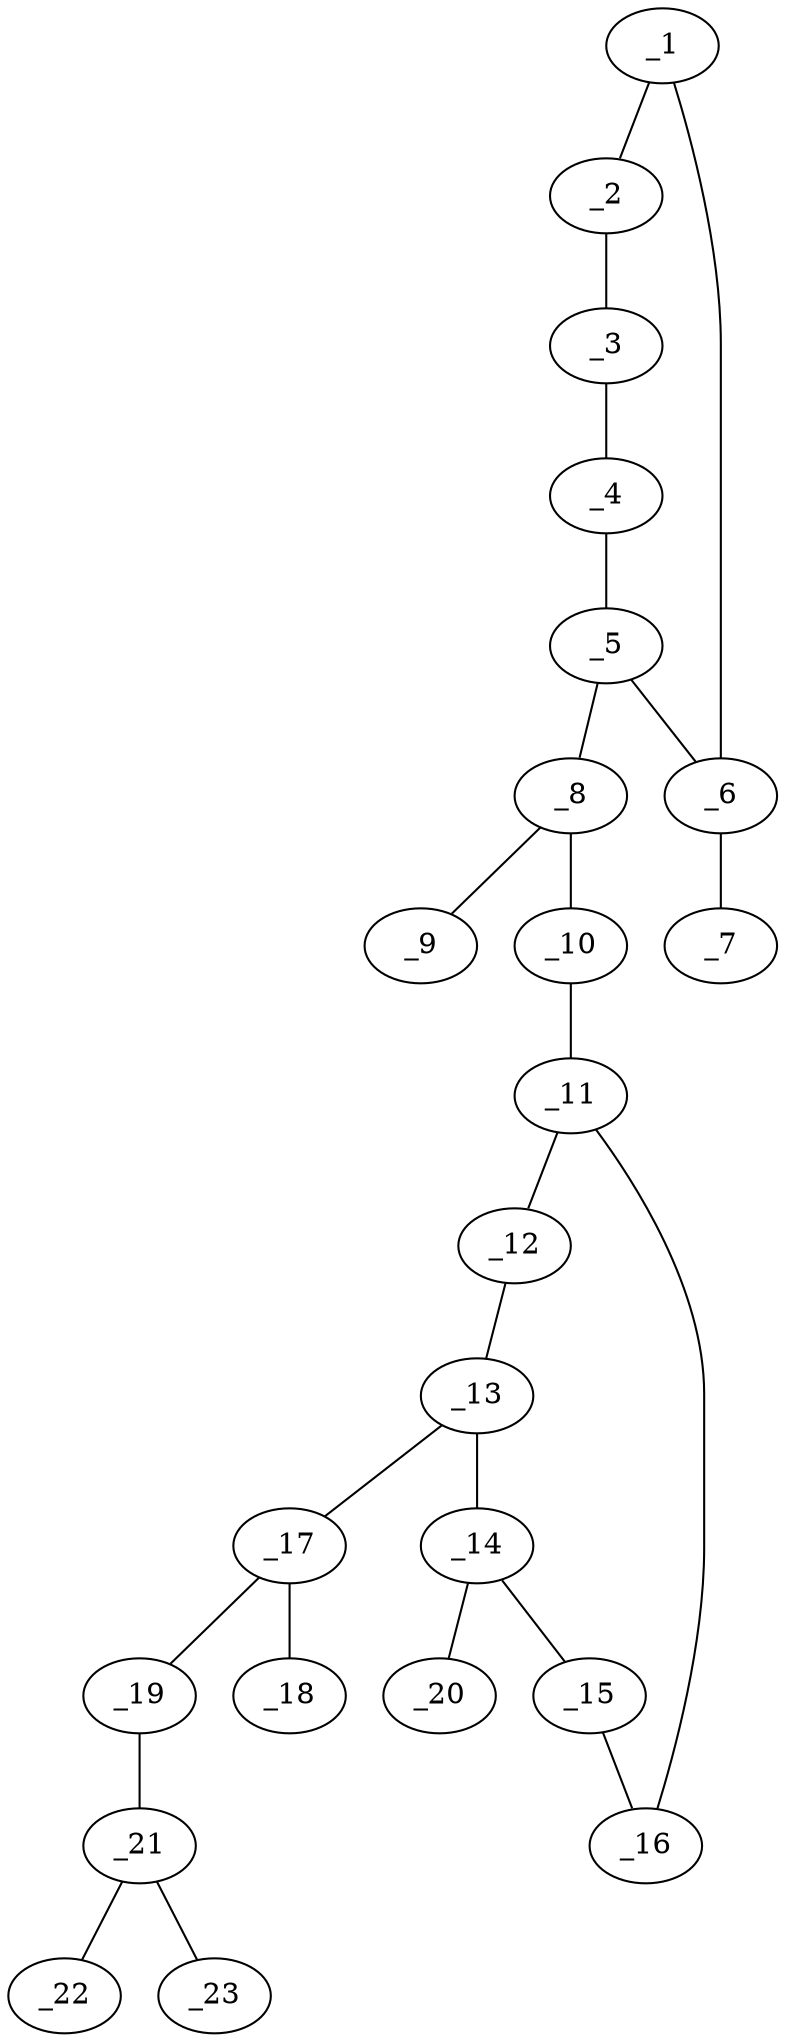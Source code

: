 graph molid615985 {
	_1	 [charge=0,
		chem=2,
		symbol="O  ",
		x="7.1961",
		y="-4"];
	_2	 [charge=0,
		chem=1,
		symbol="C  ",
		x="8.0622",
		y="-3.5"];
	_1 -- _2	 [valence=1];
	_6	 [charge=0,
		chem=1,
		symbol="C  ",
		x="6.3301",
		y="-3.5"];
	_1 -- _6	 [valence=1];
	_3	 [charge=0,
		chem=1,
		symbol="C  ",
		x="8.0622",
		y="-2.5"];
	_2 -- _3	 [valence=1];
	_4	 [charge=0,
		chem=5,
		symbol="S  ",
		x="7.1961",
		y="-2"];
	_3 -- _4	 [valence=1];
	_5	 [charge=0,
		chem=1,
		symbol="C  ",
		x="6.3301",
		y="-2.5"];
	_4 -- _5	 [valence=1];
	_5 -- _6	 [valence=2];
	_8	 [charge=0,
		chem=1,
		symbol="C  ",
		x="5.4641",
		y="-2"];
	_5 -- _8	 [valence=1];
	_7	 [charge=0,
		chem=1,
		symbol="C  ",
		x="5.4641",
		y="-4"];
	_6 -- _7	 [valence=1];
	_9	 [charge=0,
		chem=2,
		symbol="O  ",
		x="4.5981",
		y="-2.5"];
	_8 -- _9	 [valence=2];
	_10	 [charge=0,
		chem=4,
		symbol="N  ",
		x="5.4641",
		y="-1"];
	_8 -- _10	 [valence=1];
	_11	 [charge=0,
		chem=1,
		symbol="C  ",
		x="4.5981",
		y="-0.5"];
	_10 -- _11	 [valence=1];
	_12	 [charge=0,
		chem=1,
		symbol="C  ",
		x="4.5981",
		y="0.5"];
	_11 -- _12	 [valence=1];
	_16	 [charge=0,
		chem=1,
		symbol="C  ",
		x="3.732",
		y="-1"];
	_11 -- _16	 [valence=2];
	_13	 [charge=0,
		chem=1,
		symbol="C  ",
		x="3.7321",
		y=1];
	_12 -- _13	 [valence=2];
	_14	 [charge=0,
		chem=1,
		symbol="C  ",
		x="2.866",
		y="0.5"];
	_13 -- _14	 [valence=1];
	_17	 [charge=0,
		chem=1,
		symbol="C  ",
		x="3.7321",
		y=2];
	_13 -- _17	 [valence=1];
	_15	 [charge=0,
		chem=1,
		symbol="C  ",
		x="2.866",
		y="-0.5"];
	_14 -- _15	 [valence=2];
	_20	 [charge=0,
		chem=7,
		symbol="Cl ",
		x=2,
		y=1];
	_14 -- _20	 [valence=1];
	_15 -- _16	 [valence=1];
	_18	 [charge=0,
		chem=2,
		symbol="O  ",
		x="2.866",
		y="2.5"];
	_17 -- _18	 [valence=2];
	_19	 [charge=0,
		chem=2,
		symbol="O  ",
		x="4.5981",
		y="2.5"];
	_17 -- _19	 [valence=1];
	_21	 [charge=0,
		chem=1,
		symbol="C  ",
		x="4.5981",
		y="3.5"];
	_19 -- _21	 [valence=1];
	_22	 [charge=0,
		chem=1,
		symbol="C  ",
		x="5.4641",
		y=4];
	_21 -- _22	 [valence=1];
	_23	 [charge=0,
		chem=1,
		symbol="C  ",
		x="3.7321",
		y=4];
	_21 -- _23	 [valence=1];
}
